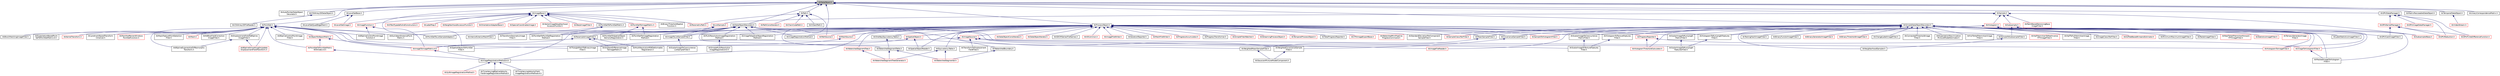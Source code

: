 digraph "itkDataObject.h"
{
 // LATEX_PDF_SIZE
  edge [fontname="Helvetica",fontsize="10",labelfontname="Helvetica",labelfontsize="10"];
  node [fontname="Helvetica",fontsize="10",shape=record];
  Node1 [label="itkDataObject.h",height=0.2,width=0.4,color="black", fillcolor="grey75", style="filled", fontcolor="black",tooltip=" "];
  Node1 -> Node2 [dir="back",color="midnightblue",fontsize="10",style="solid",fontname="Helvetica"];
  Node2 [label="itkAutoPointerDataObject\lDecorator.h",height=0.2,width=0.4,color="black", fillcolor="white", style="filled",URL="$itkAutoPointerDataObjectDecorator_8h.html",tooltip=" "];
  Node1 -> Node3 [dir="back",color="midnightblue",fontsize="10",style="solid",fontname="Helvetica"];
  Node3 [label="itkCSVArray2DDataObject.h",height=0.2,width=0.4,color="black", fillcolor="white", style="filled",URL="$itkCSVArray2DDataObject_8h.html",tooltip=" "];
  Node3 -> Node4 [dir="back",color="midnightblue",fontsize="10",style="solid",fontname="Helvetica"];
  Node4 [label="itkCSVArray2DFileReader.h",height=0.2,width=0.4,color="black", fillcolor="white", style="filled",URL="$itkCSVArray2DFileReader_8h.html",tooltip=" "];
  Node1 -> Node5 [dir="back",color="midnightblue",fontsize="10",style="solid",fontname="Helvetica"];
  Node5 [label="itkDataObjectDecorator.h",height=0.2,width=0.4,color="black", fillcolor="white", style="filled",URL="$itkDataObjectDecorator_8h.html",tooltip=" "];
  Node5 -> Node6 [dir="back",color="midnightblue",fontsize="10",style="solid",fontname="Helvetica"];
  Node6 [label="itkImageRegistrationMethod.h",height=0.2,width=0.4,color="black", fillcolor="white", style="filled",URL="$itkImageRegistrationMethod_8h.html",tooltip=" "];
  Node5 -> Node7 [dir="back",color="midnightblue",fontsize="10",style="solid",fontname="Helvetica"];
  Node7 [label="itkImageRegistrationMethodv4.h",height=0.2,width=0.4,color="black", fillcolor="white", style="filled",URL="$itkImageRegistrationMethodv4_8h.html",tooltip=" "];
  Node7 -> Node8 [dir="back",color="midnightblue",fontsize="10",style="solid",fontname="Helvetica"];
  Node8 [label="itkSyNImageRegistrationMethod.h",height=0.2,width=0.4,color="red", fillcolor="white", style="filled",URL="$itkSyNImageRegistrationMethod_8h.html",tooltip=" "];
  Node7 -> Node10 [dir="back",color="midnightblue",fontsize="10",style="solid",fontname="Helvetica"];
  Node10 [label="itkTimeVaryingBSplineVelocity\lFieldImageRegistrationMethod.h",height=0.2,width=0.4,color="black", fillcolor="white", style="filled",URL="$itkTimeVaryingBSplineVelocityFieldImageRegistrationMethod_8h.html",tooltip=" "];
  Node7 -> Node11 [dir="back",color="midnightblue",fontsize="10",style="solid",fontname="Helvetica"];
  Node11 [label="itkTimeVaryingVelocityField\lImageRegistrationMethodv4.h",height=0.2,width=0.4,color="black", fillcolor="white", style="filled",URL="$itkTimeVaryingVelocityFieldImageRegistrationMethodv4_8h.html",tooltip=" "];
  Node5 -> Node12 [dir="back",color="midnightblue",fontsize="10",style="solid",fontname="Helvetica"];
  Node12 [label="itkImageToListSampleFilter.h",height=0.2,width=0.4,color="black", fillcolor="white", style="filled",URL="$itkImageToListSampleFilter_8h.html",tooltip=" "];
  Node12 -> Node13 [dir="back",color="midnightblue",fontsize="10",style="solid",fontname="Helvetica"];
  Node13 [label="itkScalarImageToCooccurrence\lListSampleFilter.h",height=0.2,width=0.4,color="black", fillcolor="white", style="filled",URL="$itkScalarImageToCooccurrenceListSampleFilter_8h.html",tooltip=" "];
  Node5 -> Node14 [dir="back",color="midnightblue",fontsize="10",style="solid",fontname="Helvetica"];
  Node14 [label="itkImageToSpatialObjectRegistration\lMethod.h",height=0.2,width=0.4,color="black", fillcolor="white", style="filled",URL="$itkImageToSpatialObjectRegistrationMethod_8h.html",tooltip=" "];
  Node5 -> Node15 [dir="back",color="midnightblue",fontsize="10",style="solid",fontname="Helvetica"];
  Node15 [label="itkInteriorExteriorMeshFilter.h",height=0.2,width=0.4,color="black", fillcolor="white", style="filled",URL="$itkInteriorExteriorMeshFilter_8h.html",tooltip=" "];
  Node5 -> Node16 [dir="back",color="midnightblue",fontsize="10",style="solid",fontname="Helvetica"];
  Node16 [label="itkMultiResolutionImageRegistration\lMethod.h",height=0.2,width=0.4,color="black", fillcolor="white", style="filled",URL="$itkMultiResolutionImageRegistrationMethod_8h.html",tooltip=" "];
  Node16 -> Node17 [dir="back",color="midnightblue",fontsize="10",style="solid",fontname="Helvetica"];
  Node17 [label="itkSimpleMultiResolution\lImageRegistrationUI.h",height=0.2,width=0.4,color="black", fillcolor="white", style="filled",URL="$itkSimpleMultiResolutionImageRegistrationUI_8h.html",tooltip=" "];
  Node5 -> Node18 [dir="back",color="midnightblue",fontsize="10",style="solid",fontname="Helvetica"];
  Node18 [label="itkPointSetToImageRegistration\lMethod.h",height=0.2,width=0.4,color="black", fillcolor="white", style="filled",URL="$itkPointSetToImageRegistrationMethod_8h.html",tooltip=" "];
  Node5 -> Node19 [dir="back",color="midnightblue",fontsize="10",style="solid",fontname="Helvetica"];
  Node19 [label="itkPointSetToPointSetRegistration\lMethod.h",height=0.2,width=0.4,color="black", fillcolor="white", style="filled",URL="$itkPointSetToPointSetRegistrationMethod_8h.html",tooltip=" "];
  Node5 -> Node20 [dir="back",color="midnightblue",fontsize="10",style="solid",fontname="Helvetica"];
  Node20 [label="itkResampleImageFilter.h",height=0.2,width=0.4,color="black", fillcolor="white", style="filled",URL="$itkResampleImageFilter_8h.html",tooltip=" "];
  Node20 -> Node21 [dir="back",color="midnightblue",fontsize="10",style="solid",fontname="Helvetica"];
  Node21 [label="itkGradientDifferenceImage\lToImageMetric.h",height=0.2,width=0.4,color="black", fillcolor="white", style="filled",URL="$itkGradientDifferenceImageToImageMetric_8h.html",tooltip=" "];
  Node20 -> Node22 [dir="back",color="midnightblue",fontsize="10",style="solid",fontname="Helvetica"];
  Node22 [label="itkImageToImageMetricv4.h",height=0.2,width=0.4,color="red", fillcolor="white", style="filled",URL="$itkImageToImageMetricv4_8h.html",tooltip=" "];
  Node22 -> Node7 [dir="back",color="midnightblue",fontsize="10",style="solid",fontname="Helvetica"];
  Node20 -> Node29 [dir="back",color="midnightblue",fontsize="10",style="solid",fontname="Helvetica"];
  Node29 [label="itkMultiResolutionPDEDeformable\lRegistration.h",height=0.2,width=0.4,color="black", fillcolor="white", style="filled",URL="$itkMultiResolutionPDEDeformableRegistration_8h.html",tooltip=" "];
  Node5 -> Node30 [dir="back",color="midnightblue",fontsize="10",style="solid",fontname="Helvetica"];
  Node30 [label="itkScalarImageToRunLength\lFeaturesFilter.h",height=0.2,width=0.4,color="black", fillcolor="white", style="filled",URL="$itkScalarImageToRunLengthFeaturesFilter_8h.html",tooltip=" "];
  Node5 -> Node31 [dir="back",color="midnightblue",fontsize="10",style="solid",fontname="Helvetica"];
  Node31 [label="itkScalarImageToTextureFeatures\lFilter.h",height=0.2,width=0.4,color="black", fillcolor="white", style="filled",URL="$itkScalarImageToTextureFeaturesFilter_8h.html",tooltip=" "];
  Node5 -> Node32 [dir="back",color="midnightblue",fontsize="10",style="solid",fontname="Helvetica"];
  Node32 [label="itkTransformGeometryImage\lFilter.h",height=0.2,width=0.4,color="black", fillcolor="white", style="filled",URL="$itkTransformGeometryImageFilter_8h.html",tooltip=" "];
  Node5 -> Node33 [dir="back",color="midnightblue",fontsize="10",style="solid",fontname="Helvetica"];
  Node33 [label="itkTransformToDisplacement\lFieldFilter.h",height=0.2,width=0.4,color="black", fillcolor="white", style="filled",URL="$itkTransformToDisplacementFieldFilter_8h.html",tooltip=" "];
  Node5 -> Node34 [dir="back",color="midnightblue",fontsize="10",style="solid",fontname="Helvetica"];
  Node34 [label="itkWeightedCovarianceSample\lFilter.h",height=0.2,width=0.4,color="black", fillcolor="white", style="filled",URL="$itkWeightedCovarianceSampleFilter_8h.html",tooltip=" "];
  Node34 -> Node35 [dir="back",color="midnightblue",fontsize="10",style="solid",fontname="Helvetica"];
  Node35 [label="itkGaussianMixtureModelComponent.h",height=0.2,width=0.4,color="black", fillcolor="white", style="filled",URL="$itkGaussianMixtureModelComponent_8h.html",tooltip=" "];
  Node5 -> Node36 [dir="back",color="midnightblue",fontsize="10",style="solid",fontname="Helvetica"];
  Node36 [label="itkWeightedMeanSampleFilter.h",height=0.2,width=0.4,color="black", fillcolor="white", style="filled",URL="$itkWeightedMeanSampleFilter_8h.html",tooltip=" "];
  Node36 -> Node35 [dir="back",color="midnightblue",fontsize="10",style="solid",fontname="Helvetica"];
  Node1 -> Node37 [dir="back",color="midnightblue",fontsize="10",style="solid",fontname="Helvetica"];
  Node37 [label="itkGPUDataManager.h",height=0.2,width=0.4,color="black", fillcolor="white", style="filled",URL="$itkGPUDataManager_8h.html",tooltip=" "];
  Node37 -> Node38 [dir="back",color="midnightblue",fontsize="10",style="solid",fontname="Helvetica"];
  Node38 [label="itkGPUFiniteDifferenceFunction.h",height=0.2,width=0.4,color="red", fillcolor="white", style="filled",URL="$itkGPUFiniteDifferenceFunction_8h.html",tooltip=" "];
  Node37 -> Node51 [dir="back",color="midnightblue",fontsize="10",style="solid",fontname="Helvetica"];
  Node51 [label="itkGPUImageDataManager.h",height=0.2,width=0.4,color="red", fillcolor="white", style="filled",URL="$itkGPUImageDataManager_8h.html",tooltip=" "];
  Node37 -> Node54 [dir="back",color="midnightblue",fontsize="10",style="solid",fontname="Helvetica"];
  Node54 [label="itkGPUKernelManager.h",height=0.2,width=0.4,color="red", fillcolor="white", style="filled",URL="$itkGPUKernelManager_8h.html",tooltip=" "];
  Node54 -> Node56 [dir="back",color="midnightblue",fontsize="10",style="solid",fontname="Helvetica"];
  Node56 [label="itkGPUCastImageFilter.h",height=0.2,width=0.4,color="black", fillcolor="white", style="filled",URL="$itkGPUCastImageFilter_8h.html",tooltip=" "];
  Node54 -> Node38 [dir="back",color="midnightblue",fontsize="10",style="solid",fontname="Helvetica"];
  Node54 -> Node64 [dir="back",color="midnightblue",fontsize="10",style="solid",fontname="Helvetica"];
  Node64 [label="itkGPUReduction.h",height=0.2,width=0.4,color="red", fillcolor="white", style="filled",URL="$itkGPUReduction_8h.html",tooltip=" "];
  Node37 -> Node64 [dir="back",color="midnightblue",fontsize="10",style="solid",fontname="Helvetica"];
  Node1 -> Node65 [dir="back",color="midnightblue",fontsize="10",style="solid",fontname="Helvetica"];
  Node65 [label="itkImageBase.h",height=0.2,width=0.4,color="black", fillcolor="white", style="filled",URL="$itkImageBase_8h.html",tooltip=" "];
  Node65 -> Node66 [dir="back",color="midnightblue",fontsize="10",style="solid",fontname="Helvetica"];
  Node66 [label="itkBinaryThresholdSpatial\lFunction.h",height=0.2,width=0.4,color="black", fillcolor="white", style="filled",URL="$itkBinaryThresholdSpatialFunction_8h.html",tooltip=" "];
  Node65 -> Node67 [dir="back",color="midnightblue",fontsize="10",style="solid",fontname="Helvetica"];
  Node67 [label="itkGTestTypedefsAndConstructors.h",height=0.2,width=0.4,color="red", fillcolor="white", style="filled",URL="$itkGTestTypedefsAndConstructors_8h.html",tooltip=" "];
  Node65 -> Node69 [dir="back",color="midnightblue",fontsize="10",style="solid",fontname="Helvetica"];
  Node69 [label="itkImageFunction.h",height=0.2,width=0.4,color="red", fillcolor="white", style="filled",URL="$itkImageFunction_8h.html",tooltip=" "];
  Node69 -> Node70 [dir="back",color="midnightblue",fontsize="10",style="solid",fontname="Helvetica"];
  Node70 [label="itkBSplineControlPointImage\lFunction.h",height=0.2,width=0.4,color="black", fillcolor="white", style="filled",URL="$itkBSplineControlPointImageFunction_8h.html",tooltip=" "];
  Node69 -> Node22 [dir="back",color="midnightblue",fontsize="10",style="solid",fontname="Helvetica"];
  Node65 -> Node196 [dir="back",color="midnightblue",fontsize="10",style="solid",fontname="Helvetica"];
  Node196 [label="itkLabelMap.h",height=0.2,width=0.4,color="red", fillcolor="white", style="filled",URL="$itkLabelMap_8h.html",tooltip=" "];
  Node65 -> Node244 [dir="back",color="midnightblue",fontsize="10",style="solid",fontname="Helvetica"];
  Node244 [label="itkLevelSetImage.h",height=0.2,width=0.4,color="red", fillcolor="white", style="filled",URL="$itkLevelSetImage_8h.html",tooltip=" "];
  Node65 -> Node250 [dir="back",color="midnightblue",fontsize="10",style="solid",fontname="Helvetica"];
  Node250 [label="itkNeighborhoodAccessorFunctor.h",height=0.2,width=0.4,color="red", fillcolor="white", style="filled",URL="$itkNeighborhoodAccessorFunctor_8h.html",tooltip=" "];
  Node65 -> Node899 [dir="back",color="midnightblue",fontsize="10",style="solid",fontname="Helvetica"];
  Node899 [label="itkOrientationAdapterBase.h",height=0.2,width=0.4,color="red", fillcolor="white", style="filled",URL="$itkOrientationAdapterBase_8h.html",tooltip=" "];
  Node65 -> Node901 [dir="back",color="midnightblue",fontsize="10",style="solid",fontname="Helvetica"];
  Node901 [label="itkParametricPath.h",height=0.2,width=0.4,color="red", fillcolor="white", style="filled",URL="$itkParametricPath_8h.html",tooltip=" "];
  Node65 -> Node149 [dir="back",color="midnightblue",fontsize="10",style="solid",fontname="Helvetica"];
  Node149 [label="itkPointSetToImageMetric.h",height=0.2,width=0.4,color="red", fillcolor="white", style="filled",URL="$itkPointSetToImageMetric_8h.html",tooltip=" "];
  Node149 -> Node18 [dir="back",color="midnightblue",fontsize="10",style="solid",fontname="Helvetica"];
  Node149 -> Node153 [dir="back",color="midnightblue",fontsize="10",style="solid",fontname="Helvetica"];
  Node153 [label="itkPointSetToSpatialObject\lDemonsRegistration.h",height=0.2,width=0.4,color="black", fillcolor="white", style="filled",URL="$itkPointSetToSpatialObjectDemonsRegistration_8h.html",tooltip=" "];
  Node65 -> Node412 [dir="back",color="midnightblue",fontsize="10",style="solid",fontname="Helvetica"];
  Node412 [label="itkPointSetToPointSetMetric.h",height=0.2,width=0.4,color="black", fillcolor="white", style="filled",URL="$itkPointSetToPointSetMetric_8h.html",tooltip=" "];
  Node412 -> Node376 [dir="back",color="midnightblue",fontsize="10",style="solid",fontname="Helvetica"];
  Node376 [label="itkEuclideanDistancePoint\lMetric.h",height=0.2,width=0.4,color="black", fillcolor="white", style="filled",URL="$itkEuclideanDistancePointMetric_8h.html",tooltip=" "];
  Node412 -> Node19 [dir="back",color="midnightblue",fontsize="10",style="solid",fontname="Helvetica"];
  Node65 -> Node907 [dir="back",color="midnightblue",fontsize="10",style="solid",fontname="Helvetica"];
  Node907 [label="itkSpecialCoordinatesImage.h",height=0.2,width=0.4,color="red", fillcolor="white", style="filled",URL="$itkSpecialCoordinatesImage_8h.html",tooltip=" "];
  Node65 -> Node908 [dir="back",color="midnightblue",fontsize="10",style="solid",fontname="Helvetica"];
  Node908 [label="itkVectorImageNeighborhood\lAccessorFunctor.h",height=0.2,width=0.4,color="red", fillcolor="white", style="filled",URL="$itkVectorImageNeighborhoodAccessorFunctor_8h.html",tooltip=" "];
  Node65 -> Node142 [dir="back",color="midnightblue",fontsize="10",style="solid",fontname="Helvetica"];
  Node142 [label="itkWarpImageFilter.h",height=0.2,width=0.4,color="red", fillcolor="white", style="filled",URL="$itkWarpImageFilter_8h.html",tooltip=" "];
  Node1 -> Node910 [dir="back",color="midnightblue",fontsize="10",style="solid",fontname="Helvetica"];
  Node910 [label="itkLevelSetBase.h",height=0.2,width=0.4,color="black", fillcolor="white", style="filled",URL="$itkLevelSetBase_8h.html",tooltip=" "];
  Node910 -> Node244 [dir="back",color="midnightblue",fontsize="10",style="solid",fontname="Helvetica"];
  Node910 -> Node911 [dir="back",color="midnightblue",fontsize="10",style="solid",fontname="Helvetica"];
  Node911 [label="itkLevelSetQuadEdgeMesh.h",height=0.2,width=0.4,color="black", fillcolor="white", style="filled",URL="$itkLevelSetQuadEdgeMesh_8h.html",tooltip=" "];
  Node1 -> Node912 [dir="back",color="midnightblue",fontsize="10",style="solid",fontname="Helvetica"];
  Node912 [label="itkMatrixResizeableDataObject.h",height=0.2,width=0.4,color="black", fillcolor="white", style="filled",URL="$itkMatrixResizeableDataObject_8h.html",tooltip=" "];
  Node1 -> Node913 [dir="back",color="midnightblue",fontsize="10",style="solid",fontname="Helvetica"];
  Node913 [label="itkPath.h",height=0.2,width=0.4,color="black", fillcolor="white", style="filled",URL="$itkPath_8h.html",tooltip=" "];
  Node913 -> Node914 [dir="back",color="midnightblue",fontsize="10",style="solid",fontname="Helvetica"];
  Node914 [label="itkChainCodePath.h",height=0.2,width=0.4,color="red", fillcolor="white", style="filled",URL="$itkChainCodePath_8h.html",tooltip=" "];
  Node913 -> Node916 [dir="back",color="midnightblue",fontsize="10",style="solid",fontname="Helvetica"];
  Node916 [label="itkHilbertPath.h",height=0.2,width=0.4,color="black", fillcolor="white", style="filled",URL="$itkHilbertPath_8h.html",tooltip=" "];
  Node913 -> Node901 [dir="back",color="midnightblue",fontsize="10",style="solid",fontname="Helvetica"];
  Node913 -> Node880 [dir="back",color="midnightblue",fontsize="10",style="solid",fontname="Helvetica"];
  Node880 [label="itkPathConstIterator.h",height=0.2,width=0.4,color="red", fillcolor="white", style="filled",URL="$itkPathConstIterator_8h.html",tooltip=" "];
  Node913 -> Node917 [dir="back",color="midnightblue",fontsize="10",style="solid",fontname="Helvetica"];
  Node917 [label="itkPathSource.h",height=0.2,width=0.4,color="red", fillcolor="white", style="filled",URL="$itkPathSource_8h.html",tooltip=" "];
  Node1 -> Node922 [dir="back",color="midnightblue",fontsize="10",style="solid",fontname="Helvetica"];
  Node922 [label="itkPointSet.h",height=0.2,width=0.4,color="black", fillcolor="white", style="filled",URL="$itkPointSet_8h.html",tooltip=" "];
  Node922 -> Node663 [dir="back",color="midnightblue",fontsize="10",style="solid",fontname="Helvetica"];
  Node663 [label="itkBSplineControlPointImage\lFilter.h",height=0.2,width=0.4,color="black", fillcolor="white", style="filled",URL="$itkBSplineControlPointImageFilter_8h.html",tooltip=" "];
  Node922 -> Node70 [dir="back",color="midnightblue",fontsize="10",style="solid",fontname="Helvetica"];
  Node922 -> Node171 [dir="back",color="midnightblue",fontsize="10",style="solid",fontname="Helvetica"];
  Node171 [label="itkBSplineExponentialDiffeomorphic\lTransform.h",height=0.2,width=0.4,color="black", fillcolor="white", style="filled",URL="$itkBSplineExponentialDiffeomorphicTransform_8h.html",tooltip=" "];
  Node922 -> Node169 [dir="back",color="midnightblue",fontsize="10",style="solid",fontname="Helvetica"];
  Node169 [label="itkBSplineSmoothingOnUpdate\lDisplacementFieldTransform.h",height=0.2,width=0.4,color="red", fillcolor="white", style="filled",URL="$itkBSplineSmoothingOnUpdateDisplacementFieldTransform_8h.html",tooltip=" "];
  Node922 -> Node258 [dir="back",color="midnightblue",fontsize="10",style="solid",fontname="Helvetica"];
  Node258 [label="itkBlockMatchingImageFilter.h",height=0.2,width=0.4,color="black", fillcolor="white", style="filled",URL="$itkBlockMatchingImageFilter_8h.html",tooltip=" "];
  Node922 -> Node687 [dir="back",color="midnightblue",fontsize="10",style="solid",fontname="Helvetica"];
  Node687 [label="itkDisplacementFieldToBSpline\lImageFilter.h",height=0.2,width=0.4,color="black", fillcolor="white", style="filled",URL="$itkDisplacementFieldToBSplineImageFilter_8h.html",tooltip=" "];
  Node687 -> Node171 [dir="back",color="midnightblue",fontsize="10",style="solid",fontname="Helvetica"];
  Node687 -> Node169 [dir="back",color="midnightblue",fontsize="10",style="solid",fontname="Helvetica"];
  Node922 -> Node376 [dir="back",color="midnightblue",fontsize="10",style="solid",fontname="Helvetica"];
  Node922 -> Node179 [dir="back",color="midnightblue",fontsize="10",style="solid",fontname="Helvetica"];
  Node179 [label="itkExpectationBasedPoint\lSetToPointSetMetricv4.h",height=0.2,width=0.4,color="black", fillcolor="white", style="filled",URL="$itkExpectationBasedPointSetToPointSetMetricv4_8h.html",tooltip=" "];
  Node922 -> Node22 [dir="back",color="midnightblue",fontsize="10",style="solid",fontname="Helvetica"];
  Node922 -> Node923 [dir="back",color="midnightblue",fontsize="10",style="solid",fontname="Helvetica"];
  Node923 [label="itkKernelTransform.h",height=0.2,width=0.4,color="red", fillcolor="white", style="filled",URL="$itkKernelTransform_8h.html",tooltip=" "];
  Node922 -> Node256 [dir="back",color="midnightblue",fontsize="10",style="solid",fontname="Helvetica"];
  Node256 [label="itkLandmarkBasedTransform\lInitializer.h",height=0.2,width=0.4,color="black", fillcolor="white", style="filled",URL="$itkLandmarkBasedTransformInitializer_8h.html",tooltip=" "];
  Node922 -> Node929 [dir="back",color="midnightblue",fontsize="10",style="solid",fontname="Helvetica"];
  Node929 [label="itkManifoldParzenWindows\lPointSetFunction.h",height=0.2,width=0.4,color="red", fillcolor="white", style="filled",URL="$itkManifoldParzenWindowsPointSetFunction_8h.html",tooltip=" "];
  Node922 -> Node322 [dir="back",color="midnightblue",fontsize="10",style="solid",fontname="Helvetica"];
  Node322 [label="itkMaskFeaturePointSelection\lFilter.h",height=0.2,width=0.4,color="black", fillcolor="white", style="filled",URL="$itkMaskFeaturePointSelectionFilter_8h.html",tooltip=" "];
  Node922 -> Node930 [dir="back",color="midnightblue",fontsize="10",style="solid",fontname="Helvetica"];
  Node930 [label="itkMesh.h",height=0.2,width=0.4,color="red", fillcolor="white", style="filled",URL="$itkMesh_8h.html",tooltip=" "];
  Node922 -> Node800 [dir="back",color="midnightblue",fontsize="10",style="solid",fontname="Helvetica"];
  Node800 [label="itkN4BiasFieldCorrection\lImageFilter.h",height=0.2,width=0.4,color="black", fillcolor="white", style="filled",URL="$itkN4BiasFieldCorrectionImageFilter_8h.html",tooltip=" "];
  Node922 -> Node174 [dir="back",color="midnightblue",fontsize="10",style="solid",fontname="Helvetica"];
  Node174 [label="itkObjectToObjectMetric.h",height=0.2,width=0.4,color="red", fillcolor="white", style="filled",URL="$itkObjectToObjectMetric_8h.html",tooltip=" "];
  Node174 -> Node22 [dir="back",color="midnightblue",fontsize="10",style="solid",fontname="Helvetica"];
  Node174 -> Node176 [dir="back",color="midnightblue",fontsize="10",style="solid",fontname="Helvetica"];
  Node176 [label="itkPointSetToPointSetMetric\lWithIndexv4.h",height=0.2,width=0.4,color="red", fillcolor="white", style="filled",URL="$itkPointSetToPointSetMetricWithIndexv4_8h.html",tooltip=" "];
  Node176 -> Node7 [dir="back",color="midnightblue",fontsize="10",style="solid",fontname="Helvetica"];
  Node922 -> Node959 [dir="back",color="midnightblue",fontsize="10",style="solid",fontname="Helvetica"];
  Node959 [label="itkPointSetToListSampleAdaptor.h",height=0.2,width=0.4,color="black", fillcolor="white", style="filled",URL="$itkPointSetToListSampleAdaptor_8h.html",tooltip=" "];
  Node922 -> Node176 [dir="back",color="midnightblue",fontsize="10",style="solid",fontname="Helvetica"];
  Node922 -> Node960 [dir="back",color="midnightblue",fontsize="10",style="solid",fontname="Helvetica"];
  Node960 [label="itkSpatialObjectToPointSet\lFilter.h",height=0.2,width=0.4,color="black", fillcolor="white", style="filled",URL="$itkSpatialObjectToPointSetFilter_8h.html",tooltip=" "];
  Node922 -> Node862 [dir="back",color="midnightblue",fontsize="10",style="solid",fontname="Helvetica"];
  Node862 [label="itkTriangleMeshToBinaryImage\lFilter.h",height=0.2,width=0.4,color="black", fillcolor="white", style="filled",URL="$itkTriangleMeshToBinaryImageFilter_8h.html",tooltip=" "];
  Node1 -> Node961 [dir="back",color="midnightblue",fontsize="10",style="solid",fontname="Helvetica"];
  Node961 [label="itkProcessObject.h",height=0.2,width=0.4,color="black", fillcolor="white", style="filled",URL="$itkProcessObject_8h.html",tooltip=" "];
  Node961 -> Node962 [dir="back",color="midnightblue",fontsize="10",style="solid",fontname="Helvetica"];
  Node962 [label="itkCovarianceSampleFilter.h",height=0.2,width=0.4,color="black", fillcolor="white", style="filled",URL="$itkCovarianceSampleFilter_8h.html",tooltip=" "];
  Node962 -> Node34 [dir="back",color="midnightblue",fontsize="10",style="solid",fontname="Helvetica"];
  Node961 -> Node963 [dir="back",color="midnightblue",fontsize="10",style="solid",fontname="Helvetica"];
  Node963 [label="itkDataObjectConstIterator.h",height=0.2,width=0.4,color="red", fillcolor="white", style="filled",URL="$itkDataObjectConstIterator_8h.html",tooltip=" "];
  Node961 -> Node966 [dir="back",color="midnightblue",fontsize="10",style="solid",fontname="Helvetica"];
  Node966 [label="itkDataObjectIterator.h",height=0.2,width=0.4,color="red", fillcolor="white", style="filled",URL="$itkDataObjectIterator_8h.html",tooltip=" "];
  Node961 -> Node969 [dir="back",color="midnightblue",fontsize="10",style="solid",fontname="Helvetica"];
  Node969 [label="itkEquivalencyTable.h",height=0.2,width=0.4,color="black", fillcolor="white", style="filled",URL="$itkEquivalencyTable_8h.html",tooltip=" "];
  Node969 -> Node970 [dir="back",color="midnightblue",fontsize="10",style="solid",fontname="Helvetica"];
  Node970 [label="itkWatershedSegmentTreeGenerator.h",height=0.2,width=0.4,color="red", fillcolor="white", style="filled",URL="$itkWatershedSegmentTreeGenerator_8h.html",tooltip=" "];
  Node969 -> Node894 [dir="back",color="midnightblue",fontsize="10",style="solid",fontname="Helvetica"];
  Node894 [label="itkWatershedSegmenter.h",height=0.2,width=0.4,color="red", fillcolor="white", style="filled",URL="$itkWatershedSegmenter_8h.html",tooltip=" "];
  Node961 -> Node971 [dir="back",color="midnightblue",fontsize="10",style="solid",fontname="Helvetica"];
  Node971 [label="itkGDCMSeriesFileNames.h",height=0.2,width=0.4,color="black", fillcolor="white", style="filled",URL="$itkGDCMSeriesFileNames_8h.html",tooltip=" "];
  Node961 -> Node972 [dir="back",color="midnightblue",fontsize="10",style="solid",fontname="Helvetica"];
  Node972 [label="itkHistogramToRunLengthFeatures\lFilter.h",height=0.2,width=0.4,color="black", fillcolor="white", style="filled",URL="$itkHistogramToRunLengthFeaturesFilter_8h.html",tooltip=" "];
  Node972 -> Node30 [dir="back",color="midnightblue",fontsize="10",style="solid",fontname="Helvetica"];
  Node961 -> Node973 [dir="back",color="midnightblue",fontsize="10",style="solid",fontname="Helvetica"];
  Node973 [label="itkHistogramToTextureFeatures\lFilter.h",height=0.2,width=0.4,color="black", fillcolor="white", style="filled",URL="$itkHistogramToTextureFeaturesFilter_8h.html",tooltip=" "];
  Node973 -> Node31 [dir="back",color="midnightblue",fontsize="10",style="solid",fontname="Helvetica"];
  Node961 -> Node974 [dir="back",color="midnightblue",fontsize="10",style="solid",fontname="Helvetica"];
  Node974 [label="itkIOCommon.h",height=0.2,width=0.4,color="red", fillcolor="white", style="filled",URL="$itkIOCommon_8h.html",tooltip=" "];
  Node961 -> Node981 [dir="back",color="midnightblue",fontsize="10",style="solid",fontname="Helvetica"];
  Node981 [label="itkImageFileWriter.h",height=0.2,width=0.4,color="red", fillcolor="white", style="filled",URL="$itkImageFileWriter_8h.html",tooltip=" "];
  Node961 -> Node6 [dir="back",color="midnightblue",fontsize="10",style="solid",fontname="Helvetica"];
  Node961 -> Node7 [dir="back",color="midnightblue",fontsize="10",style="solid",fontname="Helvetica"];
  Node961 -> Node650 [dir="back",color="midnightblue",fontsize="10",style="solid",fontname="Helvetica"];
  Node650 [label="itkImageSource.h",height=0.2,width=0.4,color="red", fillcolor="white", style="filled",URL="$itkImageSource_8h.html",tooltip=" "];
  Node650 -> Node503 [dir="back",color="midnightblue",fontsize="10",style="solid",fontname="Helvetica"];
  Node503 [label="itkHistogramToImageFilter.h",height=0.2,width=0.4,color="red", fillcolor="white", style="filled",URL="$itkHistogramToImageFilter_8h.html",tooltip=" "];
  Node650 -> Node657 [dir="back",color="midnightblue",fontsize="10",style="solid",fontname="Helvetica"];
  Node657 [label="itkImageFileReader.h",height=0.2,width=0.4,color="red", fillcolor="white", style="filled",URL="$itkImageFileReader_8h.html",tooltip=" "];
  Node650 -> Node33 [dir="back",color="midnightblue",fontsize="10",style="solid",fontname="Helvetica"];
  Node650 -> Node862 [dir="back",color="midnightblue",fontsize="10",style="solid",fontname="Helvetica"];
  Node961 -> Node12 [dir="back",color="midnightblue",fontsize="10",style="solid",fontname="Helvetica"];
  Node961 -> Node14 [dir="back",color="midnightblue",fontsize="10",style="solid",fontname="Helvetica"];
  Node961 -> Node983 [dir="back",color="midnightblue",fontsize="10",style="solid",fontname="Helvetica"];
  Node983 [label="itkIterationReporter.h",height=0.2,width=0.4,color="black", fillcolor="white", style="filled",URL="$itkIterationReporter_8h.html",tooltip=" "];
  Node961 -> Node984 [dir="back",color="midnightblue",fontsize="10",style="solid",fontname="Helvetica"];
  Node984 [label="itkMeanSampleFilter.h",height=0.2,width=0.4,color="black", fillcolor="white", style="filled",URL="$itkMeanSampleFilter_8h.html",tooltip=" "];
  Node984 -> Node36 [dir="back",color="midnightblue",fontsize="10",style="solid",fontname="Helvetica"];
  Node961 -> Node985 [dir="back",color="midnightblue",fontsize="10",style="solid",fontname="Helvetica"];
  Node985 [label="itkMeshFileWriter.h",height=0.2,width=0.4,color="red", fillcolor="white", style="filled",URL="$itkMeshFileWriter_8h.html",tooltip=" "];
  Node961 -> Node987 [dir="back",color="midnightblue",fontsize="10",style="solid",fontname="Helvetica"];
  Node987 [label="itkMeshSource.h",height=0.2,width=0.4,color="red", fillcolor="white", style="filled",URL="$itkMeshSource_8h.html",tooltip=" "];
  Node987 -> Node960 [dir="back",color="midnightblue",fontsize="10",style="solid",fontname="Helvetica"];
  Node961 -> Node16 [dir="back",color="midnightblue",fontsize="10",style="solid",fontname="Helvetica"];
  Node961 -> Node1007 [dir="back",color="midnightblue",fontsize="10",style="solid",fontname="Helvetica"];
  Node1007 [label="itkOneWayEquivalencyTable.h",height=0.2,width=0.4,color="black", fillcolor="white", style="filled",URL="$itkOneWayEquivalencyTable_8h.html",tooltip=" "];
  Node1007 -> Node1008 [dir="back",color="midnightblue",fontsize="10",style="solid",fontname="Helvetica"];
  Node1008 [label="itkWatershedSegmentTable.h",height=0.2,width=0.4,color="black", fillcolor="white", style="filled",URL="$itkWatershedSegmentTable_8h.html",tooltip=" "];
  Node1008 -> Node970 [dir="back",color="midnightblue",fontsize="10",style="solid",fontname="Helvetica"];
  Node1008 -> Node894 [dir="back",color="midnightblue",fontsize="10",style="solid",fontname="Helvetica"];
  Node961 -> Node917 [dir="back",color="midnightblue",fontsize="10",style="solid",fontname="Helvetica"];
  Node961 -> Node18 [dir="back",color="midnightblue",fontsize="10",style="solid",fontname="Helvetica"];
  Node961 -> Node19 [dir="back",color="midnightblue",fontsize="10",style="solid",fontname="Helvetica"];
  Node961 -> Node153 [dir="back",color="midnightblue",fontsize="10",style="solid",fontname="Helvetica"];
  Node961 -> Node1009 [dir="back",color="midnightblue",fontsize="10",style="solid",fontname="Helvetica"];
  Node1009 [label="itkProgressAccumulator.h",height=0.2,width=0.4,color="red", fillcolor="white", style="filled",URL="$itkProgressAccumulator_8h.html",tooltip=" "];
  Node961 -> Node1010 [dir="back",color="midnightblue",fontsize="10",style="solid",fontname="Helvetica"];
  Node1010 [label="itkProgressReporter.h",height=0.2,width=0.4,color="red", fillcolor="white", style="filled",URL="$itkProgressReporter_8h.html",tooltip=" "];
  Node1010 -> Node1011 [dir="back",color="midnightblue",fontsize="10",style="solid",fontname="Helvetica"];
  Node1011 [label="itkHistogramThresholdCalculator.h",height=0.2,width=0.4,color="red", fillcolor="white", style="filled",URL="$itkHistogramThresholdCalculator_8h.html",tooltip=" "];
  Node1010 -> Node631 [dir="back",color="midnightblue",fontsize="10",style="solid",fontname="Helvetica"];
  Node631 [label="itkImageToHistogramFilter.h",height=0.2,width=0.4,color="red", fillcolor="white", style="filled",URL="$itkImageToHistogramFilter_8h.html",tooltip=" "];
  Node631 -> Node645 [dir="back",color="midnightblue",fontsize="10",style="solid",fontname="Helvetica"];
  Node645 [label="itkMaskedImageToHistogram\lFilter.h",height=0.2,width=0.4,color="black", fillcolor="white", style="filled",URL="$itkMaskedImageToHistogramFilter_8h.html",tooltip=" "];
  Node961 -> Node1053 [dir="back",color="midnightblue",fontsize="10",style="solid",fontname="Helvetica"];
  Node1053 [label="itkProgressTransformer.h",height=0.2,width=0.4,color="black", fillcolor="white", style="filled",URL="$itkProgressTransformer_8h.html",tooltip=" "];
  Node961 -> Node1054 [dir="back",color="midnightblue",fontsize="10",style="solid",fontname="Helvetica"];
  Node1054 [label="itkSampleClassifierFilter.h",height=0.2,width=0.4,color="red", fillcolor="white", style="filled",URL="$itkSampleClassifierFilter_8h.html",tooltip=" "];
  Node961 -> Node1055 [dir="back",color="midnightblue",fontsize="10",style="solid",fontname="Helvetica"];
  Node1055 [label="itkSampleToHistogramFilter.h",height=0.2,width=0.4,color="red", fillcolor="white", style="filled",URL="$itkSampleToHistogramFilter_8h.html",tooltip=" "];
  Node961 -> Node1056 [dir="back",color="midnightblue",fontsize="10",style="solid",fontname="Helvetica"];
  Node1056 [label="itkSampleToSubsampleFilter.h",height=0.2,width=0.4,color="black", fillcolor="white", style="filled",URL="$itkSampleToSubsampleFilter_8h.html",tooltip=" "];
  Node1056 -> Node1057 [dir="back",color="midnightblue",fontsize="10",style="solid",fontname="Helvetica"];
  Node1057 [label="itkNeighborhoodSampler.h",height=0.2,width=0.4,color="black", fillcolor="white", style="filled",URL="$itkNeighborhoodSampler_8h.html",tooltip=" "];
  Node961 -> Node882 [dir="back",color="midnightblue",fontsize="10",style="solid",fontname="Helvetica"];
  Node882 [label="itkScalarImageToCooccurrence\lMatrixFilter.h",height=0.2,width=0.4,color="black", fillcolor="white", style="filled",URL="$itkScalarImageToCooccurrenceMatrixFilter_8h.html",tooltip=" "];
  Node882 -> Node31 [dir="back",color="midnightblue",fontsize="10",style="solid",fontname="Helvetica"];
  Node961 -> Node883 [dir="back",color="midnightblue",fontsize="10",style="solid",fontname="Helvetica"];
  Node883 [label="itkScalarImageToRunLength\lMatrixFilter.h",height=0.2,width=0.4,color="black", fillcolor="white", style="filled",URL="$itkScalarImageToRunLengthMatrixFilter_8h.html",tooltip=" "];
  Node883 -> Node30 [dir="back",color="midnightblue",fontsize="10",style="solid",fontname="Helvetica"];
  Node961 -> Node1058 [dir="back",color="midnightblue",fontsize="10",style="solid",fontname="Helvetica"];
  Node1058 [label="itkSimpleFilterWatcher.h",height=0.2,width=0.4,color="red", fillcolor="white", style="filled",URL="$itkSimpleFilterWatcher_8h.html",tooltip=" "];
  Node961 -> Node1060 [dir="back",color="midnightblue",fontsize="10",style="solid",fontname="Helvetica"];
  Node1060 [label="itkSpatialObject.h",height=0.2,width=0.4,color="red", fillcolor="white", style="filled",URL="$itkSpatialObject_8h.html",tooltip=" "];
  Node1060 -> Node22 [dir="back",color="midnightblue",fontsize="10",style="solid",fontname="Helvetica"];
  Node1060 -> Node1071 [dir="back",color="midnightblue",fontsize="10",style="solid",fontname="Helvetica"];
  Node1071 [label="itkSpatialObjectReader.h",height=0.2,width=0.4,color="black", fillcolor="white", style="filled",URL="$itkSpatialObjectReader_8h.html",tooltip=" "];
  Node961 -> Node1071 [dir="back",color="midnightblue",fontsize="10",style="solid",fontname="Helvetica"];
  Node961 -> Node1099 [dir="back",color="midnightblue",fontsize="10",style="solid",fontname="Helvetica"];
  Node1099 [label="itkStandardDeviationPerComponent\lSampleFilter.h",height=0.2,width=0.4,color="black", fillcolor="white", style="filled",URL="$itkStandardDeviationPerComponentSampleFilter_8h.html",tooltip=" "];
  Node961 -> Node1100 [dir="back",color="midnightblue",fontsize="10",style="solid",fontname="Helvetica"];
  Node1100 [label="itkStreamingProcessObject.h",height=0.2,width=0.4,color="red", fillcolor="white", style="filled",URL="$itkStreamingProcessObject_8h.html",tooltip=" "];
  Node961 -> Node1101 [dir="back",color="midnightblue",fontsize="10",style="solid",fontname="Helvetica"];
  Node1101 [label="itkTemporalProcessObject.h",height=0.2,width=0.4,color="red", fillcolor="white", style="filled",URL="$itkTemporalProcessObject_8h.html",tooltip=" "];
  Node961 -> Node1103 [dir="back",color="midnightblue",fontsize="10",style="solid",fontname="Helvetica"];
  Node1103 [label="itkTotalProgressReporter.h",height=0.2,width=0.4,color="black", fillcolor="white", style="filled",URL="$itkTotalProgressReporter_8h.html",tooltip=" "];
  Node961 -> Node1104 [dir="back",color="midnightblue",fontsize="10",style="solid",fontname="Helvetica"];
  Node1104 [label="itkVTKImageExportBase.h",height=0.2,width=0.4,color="red", fillcolor="white", style="filled",URL="$itkVTKImageExportBase_8h.html",tooltip=" "];
  Node961 -> Node893 [dir="back",color="midnightblue",fontsize="10",style="solid",fontname="Helvetica"];
  Node893 [label="itkWatershedBoundary.h",height=0.2,width=0.4,color="black", fillcolor="white", style="filled",URL="$itkWatershedBoundary_8h.html",tooltip=" "];
  Node893 -> Node894 [dir="back",color="midnightblue",fontsize="10",style="solid",fontname="Helvetica"];
  Node961 -> Node1106 [dir="back",color="midnightblue",fontsize="10",style="solid",fontname="Helvetica"];
  Node1106 [label="itkWatershedMiniPipeline\lProgressCommand.h",height=0.2,width=0.4,color="red", fillcolor="white", style="filled",URL="$itkWatershedMiniPipelineProgressCommand_8h.html",tooltip=" "];
  Node961 -> Node1107 [dir="back",color="midnightblue",fontsize="10",style="solid",fontname="Helvetica"];
  Node1107 [label="itkWatershedSegmentTree.h",height=0.2,width=0.4,color="red", fillcolor="white", style="filled",URL="$itkWatershedSegmentTree_8h.html",tooltip=" "];
  Node1107 -> Node970 [dir="back",color="midnightblue",fontsize="10",style="solid",fontname="Helvetica"];
  Node1 -> Node1108 [dir="back",color="midnightblue",fontsize="10",style="solid",fontname="Helvetica"];
  Node1108 [label="itkSample.h",height=0.2,width=0.4,color="black", fillcolor="white", style="filled",URL="$itkSample_8h.html",tooltip=" "];
  Node1108 -> Node1109 [dir="back",color="midnightblue",fontsize="10",style="solid",fontname="Helvetica"];
  Node1109 [label="itkHistogram.h",height=0.2,width=0.4,color="red", fillcolor="white", style="filled",URL="$itkHistogram_8h.html",tooltip=" "];
  Node1109 -> Node503 [dir="back",color="midnightblue",fontsize="10",style="solid",fontname="Helvetica"];
  Node1109 -> Node972 [dir="back",color="midnightblue",fontsize="10",style="solid",fontname="Helvetica"];
  Node1109 -> Node973 [dir="back",color="midnightblue",fontsize="10",style="solid",fontname="Helvetica"];
  Node1109 -> Node631 [dir="back",color="midnightblue",fontsize="10",style="solid",fontname="Helvetica"];
  Node1109 -> Node646 [dir="back",color="midnightblue",fontsize="10",style="solid",fontname="Helvetica"];
  Node646 [label="itkLabelStatisticsImageFilter.h",height=0.2,width=0.4,color="black", fillcolor="white", style="filled",URL="$itkLabelStatisticsImageFilter_8h.html",tooltip=" "];
  Node1109 -> Node645 [dir="back",color="midnightblue",fontsize="10",style="solid",fontname="Helvetica"];
  Node1109 -> Node882 [dir="back",color="midnightblue",fontsize="10",style="solid",fontname="Helvetica"];
  Node1109 -> Node883 [dir="back",color="midnightblue",fontsize="10",style="solid",fontname="Helvetica"];
  Node1108 -> Node1111 [dir="back",color="midnightblue",fontsize="10",style="solid",fontname="Helvetica"];
  Node1111 [label="itkListSample.h",height=0.2,width=0.4,color="red", fillcolor="white", style="filled",URL="$itkListSample_8h.html",tooltip=" "];
  Node1111 -> Node12 [dir="back",color="midnightblue",fontsize="10",style="solid",fontname="Helvetica"];
  Node1111 -> Node959 [dir="back",color="midnightblue",fontsize="10",style="solid",fontname="Helvetica"];
  Node1108 -> Node314 [dir="back",color="midnightblue",fontsize="10",style="solid",fontname="Helvetica"];
  Node314 [label="itkPatchBasedDenoisingBase\lImageFilter.h",height=0.2,width=0.4,color="red", fillcolor="white", style="filled",URL="$itkPatchBasedDenoisingBaseImageFilter_8h.html",tooltip=" "];
  Node1108 -> Node1115 [dir="back",color="midnightblue",fontsize="10",style="solid",fontname="Helvetica"];
  Node1115 [label="itkSubsample.h",height=0.2,width=0.4,color="red", fillcolor="white", style="filled",URL="$itkSubsample_8h.html",tooltip=" "];
  Node1115 -> Node1056 [dir="back",color="midnightblue",fontsize="10",style="solid",fontname="Helvetica"];
  Node1115 -> Node1121 [dir="back",color="midnightblue",fontsize="10",style="solid",fontname="Helvetica"];
  Node1121 [label="itkSubsamplerBase.h",height=0.2,width=0.4,color="red", fillcolor="white", style="filled",URL="$itkSubsamplerBase_8h.html",tooltip=" "];
  Node1108 -> Node1121 [dir="back",color="midnightblue",fontsize="10",style="solid",fontname="Helvetica"];
  Node1 -> Node1126 [dir="back",color="midnightblue",fontsize="10",style="solid",fontname="Helvetica"];
  Node1126 [label="itkSimpleDataObjectDecorator.h",height=0.2,width=0.4,color="black", fillcolor="white", style="filled",URL="$itkSimpleDataObjectDecorator_8h.html",tooltip=" "];
  Node1126 -> Node719 [dir="back",color="midnightblue",fontsize="10",style="solid",fontname="Helvetica"];
  Node719 [label="itkBinaryFunctorImageFilter.h",height=0.2,width=0.4,color="black", fillcolor="white", style="filled",URL="$itkBinaryFunctorImageFilter_8h.html",tooltip=" "];
  Node1126 -> Node720 [dir="back",color="midnightblue",fontsize="10",style="solid",fontname="Helvetica"];
  Node720 [label="itkBinaryGeneratorImageFilter.h",height=0.2,width=0.4,color="red", fillcolor="white", style="filled",URL="$itkBinaryGeneratorImageFilter_8h.html",tooltip=" "];
  Node1126 -> Node524 [dir="back",color="midnightblue",fontsize="10",style="solid",fontname="Helvetica"];
  Node524 [label="itkBinaryThresholdImageFilter.h",height=0.2,width=0.4,color="red", fillcolor="white", style="filled",URL="$itkBinaryThresholdImageFilter_8h.html",tooltip=" "];
  Node1126 -> Node559 [dir="back",color="midnightblue",fontsize="10",style="solid",fontname="Helvetica"];
  Node559 [label="itkChangeLabelImageFilter.h",height=0.2,width=0.4,color="black", fillcolor="white", style="filled",URL="$itkChangeLabelImageFilter_8h.html",tooltip=" "];
  Node1126 -> Node671 [dir="back",color="midnightblue",fontsize="10",style="solid",fontname="Helvetica"];
  Node671 [label="itkConnectedThresholdImage\lFilter.h",height=0.2,width=0.4,color="black", fillcolor="white", style="filled",URL="$itkConnectedThresholdImageFilter_8h.html",tooltip=" "];
  Node1126 -> Node962 [dir="back",color="midnightblue",fontsize="10",style="solid",fontname="Helvetica"];
  Node1126 -> Node1127 [dir="back",color="midnightblue",fontsize="10",style="solid",fontname="Helvetica"];
  Node1127 [label="itkExpectationMaximization\lMixtureModelEstimator.h",height=0.2,width=0.4,color="black", fillcolor="white", style="filled",URL="$itkExpectationMaximizationMixtureModelEstimator_8h.html",tooltip=" "];
  Node1126 -> Node694 [dir="back",color="midnightblue",fontsize="10",style="solid",fontname="Helvetica"];
  Node694 [label="itkFullToHalfHermitianImage\lFilter.h",height=0.2,width=0.4,color="black", fillcolor="white", style="filled",URL="$itkFullToHalfHermitianImageFilter_8h.html",tooltip=" "];
  Node1126 -> Node56 [dir="back",color="midnightblue",fontsize="10",style="solid",fontname="Helvetica"];
  Node1126 -> Node707 [dir="back",color="midnightblue",fontsize="10",style="solid",fontname="Helvetica"];
  Node707 [label="itkHalfHermitianToRealInverse\lFFTImageFilter.h",height=0.2,width=0.4,color="red", fillcolor="white", style="filled",URL="$itkHalfHermitianToRealInverseFFTImageFilter_8h.html",tooltip=" "];
  Node1126 -> Node708 [dir="back",color="midnightblue",fontsize="10",style="solid",fontname="Helvetica"];
  Node708 [label="itkHalfToFullHermitianImage\lFilter.h",height=0.2,width=0.4,color="black", fillcolor="white", style="filled",URL="$itkHalfToFullHermitianImageFilter_8h.html",tooltip=" "];
  Node1126 -> Node1011 [dir="back",color="midnightblue",fontsize="10",style="solid",fontname="Helvetica"];
  Node1126 -> Node503 [dir="back",color="midnightblue",fontsize="10",style="solid",fontname="Helvetica"];
  Node1126 -> Node972 [dir="back",color="midnightblue",fontsize="10",style="solid",fontname="Helvetica"];
  Node1126 -> Node973 [dir="back",color="midnightblue",fontsize="10",style="solid",fontname="Helvetica"];
  Node1126 -> Node716 [dir="back",color="midnightblue",fontsize="10",style="solid",fontname="Helvetica"];
  Node716 [label="itkImageClassifierFilter.h",height=0.2,width=0.4,color="black", fillcolor="white", style="filled",URL="$itkImageClassifierFilter_8h.html",tooltip=" "];
  Node1126 -> Node657 [dir="back",color="midnightblue",fontsize="10",style="solid",fontname="Helvetica"];
  Node1126 -> Node631 [dir="back",color="midnightblue",fontsize="10",style="solid",fontname="Helvetica"];
  Node1126 -> Node1128 [dir="back",color="midnightblue",fontsize="10",style="solid",fontname="Helvetica"];
  Node1128 [label="itkKdTreeBasedKmeansEstimator.h",height=0.2,width=0.4,color="red", fillcolor="white", style="filled",URL="$itkKdTreeBasedKmeansEstimator_8h.html",tooltip=" "];
  Node1126 -> Node646 [dir="back",color="midnightblue",fontsize="10",style="solid",fontname="Helvetica"];
  Node1126 -> Node645 [dir="back",color="midnightblue",fontsize="10",style="solid",fontname="Helvetica"];
  Node1126 -> Node984 [dir="back",color="midnightblue",fontsize="10",style="solid",fontname="Helvetica"];
  Node1126 -> Node647 [dir="back",color="midnightblue",fontsize="10",style="solid",fontname="Helvetica"];
  Node647 [label="itkMinimumMaximumImageFilter.h",height=0.2,width=0.4,color="black", fillcolor="white", style="filled",URL="$itkMinimumMaximumImageFilter_8h.html",tooltip=" "];
  Node1126 -> Node1057 [dir="back",color="midnightblue",fontsize="10",style="solid",fontname="Helvetica"];
  Node1126 -> Node752 [dir="back",color="midnightblue",fontsize="10",style="solid",fontname="Helvetica"];
  Node752 [label="itkPasteImageFilter.h",height=0.2,width=0.4,color="black", fillcolor="white", style="filled",URL="$itkPasteImageFilter_8h.html",tooltip=" "];
  Node1126 -> Node825 [dir="back",color="midnightblue",fontsize="10",style="solid",fontname="Helvetica"];
  Node825 [label="itkRealToHalfHermitianForward\lFFTImageFilter.h",height=0.2,width=0.4,color="red", fillcolor="white", style="filled",URL="$itkRealToHalfHermitianForwardFFTImageFilter_8h.html",tooltip=" "];
  Node1126 -> Node1054 [dir="back",color="midnightblue",fontsize="10",style="solid",fontname="Helvetica"];
  Node1126 -> Node1055 [dir="back",color="midnightblue",fontsize="10",style="solid",fontname="Helvetica"];
  Node1126 -> Node1099 [dir="back",color="midnightblue",fontsize="10",style="solid",fontname="Helvetica"];
  Node1126 -> Node648 [dir="back",color="midnightblue",fontsize="10",style="solid",fontname="Helvetica"];
  Node648 [label="itkStatisticsImageFilter.h",height=0.2,width=0.4,color="red", fillcolor="white", style="filled",URL="$itkStatisticsImageFilter_8h.html",tooltip=" "];
  Node1126 -> Node515 [dir="back",color="midnightblue",fontsize="10",style="solid",fontname="Helvetica"];
  Node515 [label="itkTernaryGeneratorImage\lFilter.h",height=0.2,width=0.4,color="red", fillcolor="white", style="filled",URL="$itkTernaryGeneratorImageFilter_8h.html",tooltip=" "];
  Node1126 -> Node757 [dir="back",color="midnightblue",fontsize="10",style="solid",fontname="Helvetica"];
  Node757 [label="itkTestingHashImageFilter.h",height=0.2,width=0.4,color="black", fillcolor="white", style="filled",URL="$itkTestingHashImageFilter_8h.html",tooltip=" "];
  Node1 -> Node960 [dir="back",color="midnightblue",fontsize="10",style="solid",fontname="Helvetica"];
  Node1 -> Node1129 [dir="back",color="midnightblue",fontsize="10",style="solid",fontname="Helvetica"];
  Node1129 [label="itkTemporalDataObject.h",height=0.2,width=0.4,color="black", fillcolor="white", style="filled",URL="$itkTemporalDataObject_8h.html",tooltip=" "];
  Node1129 -> Node885 [dir="back",color="midnightblue",fontsize="10",style="solid",fontname="Helvetica"];
  Node885 [label="itkVideoStream.h",height=0.2,width=0.4,color="red", fillcolor="white", style="filled",URL="$itkVideoStream_8h.html",tooltip=" "];
  Node1 -> Node1130 [dir="back",color="midnightblue",fontsize="10",style="solid",fontname="Helvetica"];
  Node1130 [label="itkUnaryCorrespondenceMatrix.h",height=0.2,width=0.4,color="black", fillcolor="white", style="filled",URL="$itkUnaryCorrespondenceMatrix_8h.html",tooltip=" "];
  Node1 -> Node1008 [dir="back",color="midnightblue",fontsize="10",style="solid",fontname="Helvetica"];
}
